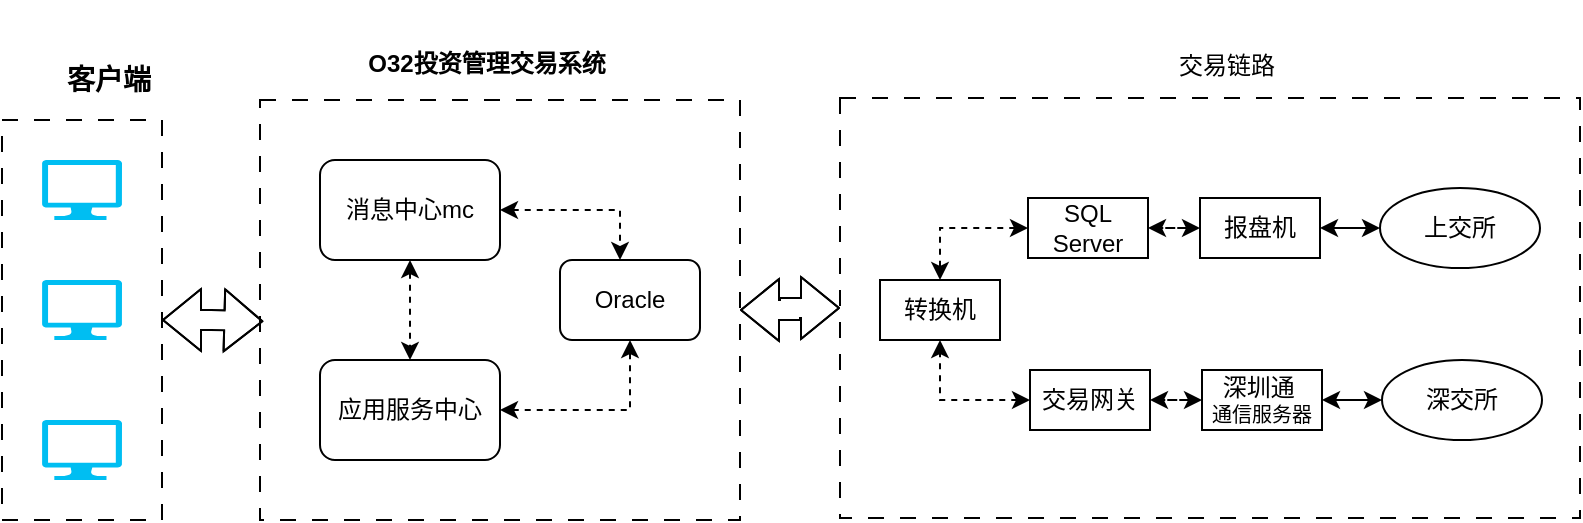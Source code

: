 <mxfile version="24.0.6" type="github">
  <diagram name="第 1 页" id="Hl0IDdzk9xqQNP-VrTFX">
    <mxGraphModel dx="724" dy="392" grid="1" gridSize="10" guides="1" tooltips="1" connect="1" arrows="1" fold="1" page="1" pageScale="1" pageWidth="827" pageHeight="1169" math="0" shadow="0">
      <root>
        <mxCell id="0" />
        <mxCell id="1" parent="0" />
        <mxCell id="l2SVZ1lYcrZDh2CJXjzG-43" style="edgeStyle=orthogonalEdgeStyle;rounded=0;orthogonalLoop=1;jettySize=auto;html=1;entryX=0;entryY=0.5;entryDx=0;entryDy=0;shape=flexArrow;startArrow=block;" edge="1" parent="1" source="l2SVZ1lYcrZDh2CJXjzG-11" target="l2SVZ1lYcrZDh2CJXjzG-15">
          <mxGeometry relative="1" as="geometry" />
        </mxCell>
        <mxCell id="l2SVZ1lYcrZDh2CJXjzG-11" value="" style="rounded=0;whiteSpace=wrap;html=1;dashed=1;dashPattern=8 8;" vertex="1" parent="1">
          <mxGeometry x="157" y="80" width="240" height="210" as="geometry" />
        </mxCell>
        <mxCell id="l2SVZ1lYcrZDh2CJXjzG-8" value="" style="rounded=0;whiteSpace=wrap;html=1;fillStyle=auto;dashed=1;dashPattern=8 8;" vertex="1" parent="1">
          <mxGeometry x="28" y="90" width="80" height="200" as="geometry" />
        </mxCell>
        <mxCell id="l2SVZ1lYcrZDh2CJXjzG-1" value="" style="verticalLabelPosition=bottom;html=1;verticalAlign=top;align=center;strokeColor=none;fillColor=#00BEF2;shape=mxgraph.azure.computer;pointerEvents=1;" vertex="1" parent="1">
          <mxGeometry x="48" y="170" width="40" height="30" as="geometry" />
        </mxCell>
        <mxCell id="l2SVZ1lYcrZDh2CJXjzG-2" value="" style="verticalLabelPosition=bottom;html=1;verticalAlign=top;align=center;strokeColor=none;fillColor=#00BEF2;shape=mxgraph.azure.computer;pointerEvents=1;" vertex="1" parent="1">
          <mxGeometry x="48" y="240" width="40" height="30" as="geometry" />
        </mxCell>
        <mxCell id="l2SVZ1lYcrZDh2CJXjzG-13" value="" style="edgeStyle=orthogonalEdgeStyle;rounded=0;orthogonalLoop=1;jettySize=auto;html=1;startArrow=classic;startFill=1;dashed=1;" edge="1" parent="1" source="l2SVZ1lYcrZDh2CJXjzG-3" target="l2SVZ1lYcrZDh2CJXjzG-5">
          <mxGeometry relative="1" as="geometry" />
        </mxCell>
        <mxCell id="l2SVZ1lYcrZDh2CJXjzG-3" value="应用服务中心" style="rounded=1;whiteSpace=wrap;html=1;" vertex="1" parent="1">
          <mxGeometry x="187" y="210" width="90" height="50" as="geometry" />
        </mxCell>
        <mxCell id="l2SVZ1lYcrZDh2CJXjzG-5" value="Oracle" style="rounded=1;whiteSpace=wrap;html=1;" vertex="1" parent="1">
          <mxGeometry x="307" y="160" width="70" height="40" as="geometry" />
        </mxCell>
        <mxCell id="l2SVZ1lYcrZDh2CJXjzG-6" value="" style="verticalLabelPosition=bottom;html=1;verticalAlign=top;align=center;strokeColor=none;fillColor=#00BEF2;shape=mxgraph.azure.computer;pointerEvents=1;" vertex="1" parent="1">
          <mxGeometry x="48" y="110" width="40" height="30" as="geometry" />
        </mxCell>
        <mxCell id="l2SVZ1lYcrZDh2CJXjzG-14" value="" style="edgeStyle=orthogonalEdgeStyle;rounded=0;orthogonalLoop=1;jettySize=auto;html=1;startArrow=classic;startFill=1;dashed=1;" edge="1" parent="1" source="l2SVZ1lYcrZDh2CJXjzG-7" target="l2SVZ1lYcrZDh2CJXjzG-3">
          <mxGeometry relative="1" as="geometry" />
        </mxCell>
        <mxCell id="l2SVZ1lYcrZDh2CJXjzG-37" value="" style="edgeStyle=orthogonalEdgeStyle;rounded=0;orthogonalLoop=1;jettySize=auto;html=1;startArrow=classic;startFill=1;dashed=1;" edge="1" parent="1" source="l2SVZ1lYcrZDh2CJXjzG-7" target="l2SVZ1lYcrZDh2CJXjzG-5">
          <mxGeometry relative="1" as="geometry">
            <Array as="points">
              <mxPoint x="337" y="135" />
            </Array>
          </mxGeometry>
        </mxCell>
        <mxCell id="l2SVZ1lYcrZDh2CJXjzG-7" value="消息中心mc" style="rounded=1;whiteSpace=wrap;html=1;" vertex="1" parent="1">
          <mxGeometry x="187" y="110" width="90" height="50" as="geometry" />
        </mxCell>
        <mxCell id="l2SVZ1lYcrZDh2CJXjzG-10" value="&lt;p style=&quot;line-height: 100%;&quot;&gt;&lt;font style=&quot;font-size: 14px;&quot;&gt;客户端&lt;/font&gt;&lt;/p&gt;" style="text;strokeColor=none;fillColor=none;html=1;fontSize=24;fontStyle=1;verticalAlign=middle;align=center;" vertex="1" parent="1">
          <mxGeometry x="42" y="48" width="78" height="40" as="geometry" />
        </mxCell>
        <mxCell id="l2SVZ1lYcrZDh2CJXjzG-15" value="" style="rounded=0;whiteSpace=wrap;html=1;dashed=1;dashPattern=8 8;" vertex="1" parent="1">
          <mxGeometry x="447" y="79" width="370" height="210" as="geometry" />
        </mxCell>
        <mxCell id="l2SVZ1lYcrZDh2CJXjzG-16" value="交易链路" style="text;html=1;align=center;verticalAlign=middle;resizable=0;points=[];autosize=1;strokeColor=none;fillColor=none;" vertex="1" parent="1">
          <mxGeometry x="605" y="48" width="70" height="30" as="geometry" />
        </mxCell>
        <mxCell id="l2SVZ1lYcrZDh2CJXjzG-17" value="转换机" style="rounded=0;whiteSpace=wrap;html=1;" vertex="1" parent="1">
          <mxGeometry x="467" y="170" width="60" height="30" as="geometry" />
        </mxCell>
        <mxCell id="l2SVZ1lYcrZDh2CJXjzG-26" value="" style="edgeStyle=orthogonalEdgeStyle;rounded=0;orthogonalLoop=1;jettySize=auto;html=1;startArrow=classic;startFill=1;dashed=1;" edge="1" parent="1" source="l2SVZ1lYcrZDh2CJXjzG-18" target="l2SVZ1lYcrZDh2CJXjzG-17">
          <mxGeometry relative="1" as="geometry" />
        </mxCell>
        <mxCell id="l2SVZ1lYcrZDh2CJXjzG-18" value="SQL Server" style="rounded=0;whiteSpace=wrap;html=1;" vertex="1" parent="1">
          <mxGeometry x="541" y="129" width="60" height="30" as="geometry" />
        </mxCell>
        <mxCell id="l2SVZ1lYcrZDh2CJXjzG-28" value="" style="edgeStyle=orthogonalEdgeStyle;rounded=0;orthogonalLoop=1;jettySize=auto;html=1;startArrow=classic;startFill=1;dashed=1;" edge="1" parent="1" source="l2SVZ1lYcrZDh2CJXjzG-19" target="l2SVZ1lYcrZDh2CJXjzG-18">
          <mxGeometry relative="1" as="geometry" />
        </mxCell>
        <mxCell id="l2SVZ1lYcrZDh2CJXjzG-19" value="报盘机" style="rounded=0;whiteSpace=wrap;html=1;" vertex="1" parent="1">
          <mxGeometry x="627" y="129" width="60" height="30" as="geometry" />
        </mxCell>
        <mxCell id="l2SVZ1lYcrZDh2CJXjzG-29" value="" style="edgeStyle=orthogonalEdgeStyle;rounded=0;orthogonalLoop=1;jettySize=auto;html=1;startArrow=classic;startFill=1;" edge="1" parent="1" source="l2SVZ1lYcrZDh2CJXjzG-20" target="l2SVZ1lYcrZDh2CJXjzG-19">
          <mxGeometry relative="1" as="geometry" />
        </mxCell>
        <mxCell id="l2SVZ1lYcrZDh2CJXjzG-20" value="上交所" style="ellipse;whiteSpace=wrap;html=1;" vertex="1" parent="1">
          <mxGeometry x="717" y="124" width="80" height="40" as="geometry" />
        </mxCell>
        <mxCell id="l2SVZ1lYcrZDh2CJXjzG-34" value="" style="edgeStyle=orthogonalEdgeStyle;rounded=0;orthogonalLoop=1;jettySize=auto;html=1;startArrow=classic;startFill=1;dashed=1;" edge="1" parent="1" source="l2SVZ1lYcrZDh2CJXjzG-22" target="l2SVZ1lYcrZDh2CJXjzG-17">
          <mxGeometry relative="1" as="geometry" />
        </mxCell>
        <mxCell id="l2SVZ1lYcrZDh2CJXjzG-22" value="交易网关" style="rounded=0;whiteSpace=wrap;html=1;" vertex="1" parent="1">
          <mxGeometry x="542" y="215" width="60" height="30" as="geometry" />
        </mxCell>
        <mxCell id="l2SVZ1lYcrZDh2CJXjzG-39" value="" style="edgeStyle=orthogonalEdgeStyle;rounded=0;orthogonalLoop=1;jettySize=auto;html=1;dashed=1;startArrow=classic;startFill=1;" edge="1" parent="1" source="l2SVZ1lYcrZDh2CJXjzG-23" target="l2SVZ1lYcrZDh2CJXjzG-22">
          <mxGeometry relative="1" as="geometry" />
        </mxCell>
        <mxCell id="l2SVZ1lYcrZDh2CJXjzG-23" value="深圳通&amp;nbsp;&lt;div style=&quot;font-size: 10px;&quot;&gt;通信服务器&lt;/div&gt;" style="rounded=0;whiteSpace=wrap;html=1;" vertex="1" parent="1">
          <mxGeometry x="628" y="215" width="60" height="30" as="geometry" />
        </mxCell>
        <mxCell id="l2SVZ1lYcrZDh2CJXjzG-32" value="" style="edgeStyle=orthogonalEdgeStyle;rounded=0;orthogonalLoop=1;jettySize=auto;html=1;startArrow=classic;startFill=1;" edge="1" parent="1" source="l2SVZ1lYcrZDh2CJXjzG-24" target="l2SVZ1lYcrZDh2CJXjzG-23">
          <mxGeometry relative="1" as="geometry" />
        </mxCell>
        <mxCell id="l2SVZ1lYcrZDh2CJXjzG-24" value="深交所" style="ellipse;whiteSpace=wrap;html=1;" vertex="1" parent="1">
          <mxGeometry x="718" y="210" width="80" height="40" as="geometry" />
        </mxCell>
        <mxCell id="l2SVZ1lYcrZDh2CJXjzG-35" value="&lt;font style=&quot;font-size: 12px;&quot;&gt;O32投资管理交易系统&lt;/font&gt;" style="text;strokeColor=none;fillColor=none;html=1;fontSize=24;fontStyle=1;verticalAlign=middle;align=center;" vertex="1" parent="1">
          <mxGeometry x="220" y="38" width="100" height="40" as="geometry" />
        </mxCell>
        <mxCell id="l2SVZ1lYcrZDh2CJXjzG-41" style="edgeStyle=orthogonalEdgeStyle;rounded=0;orthogonalLoop=1;jettySize=auto;html=1;entryX=0.007;entryY=0.527;entryDx=0;entryDy=0;entryPerimeter=0;shape=flexArrow;startArrow=block;" edge="1" parent="1" source="l2SVZ1lYcrZDh2CJXjzG-8" target="l2SVZ1lYcrZDh2CJXjzG-11">
          <mxGeometry relative="1" as="geometry" />
        </mxCell>
      </root>
    </mxGraphModel>
  </diagram>
</mxfile>
